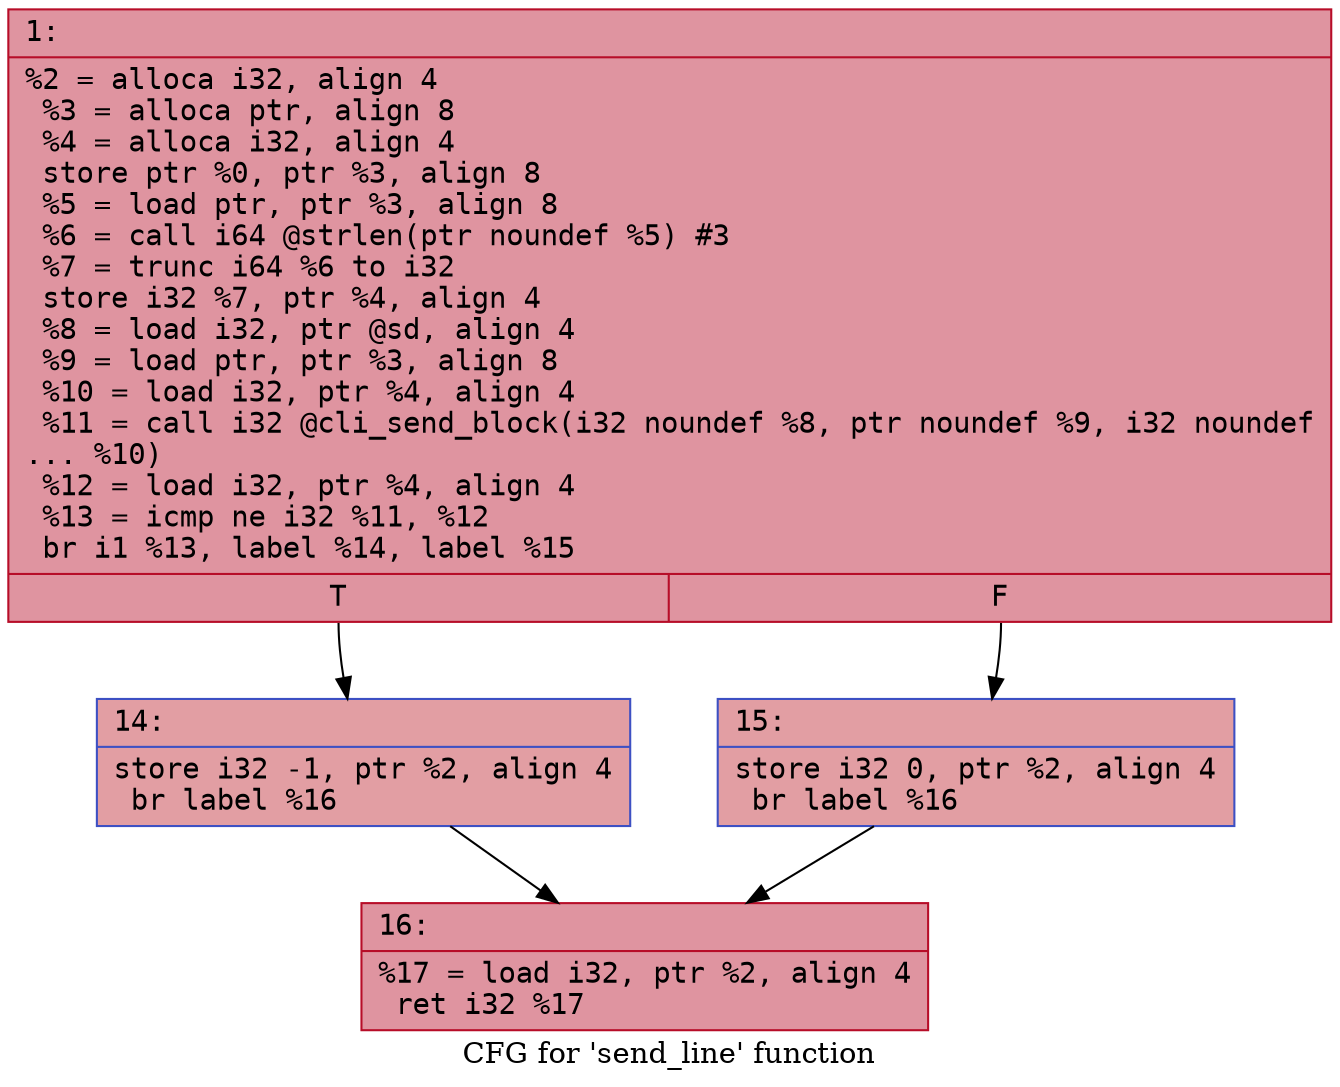 digraph "CFG for 'send_line' function" {
	label="CFG for 'send_line' function";

	Node0x600001d96a80 [shape=record,color="#b70d28ff", style=filled, fillcolor="#b70d2870" fontname="Courier",label="{1:\l|  %2 = alloca i32, align 4\l  %3 = alloca ptr, align 8\l  %4 = alloca i32, align 4\l  store ptr %0, ptr %3, align 8\l  %5 = load ptr, ptr %3, align 8\l  %6 = call i64 @strlen(ptr noundef %5) #3\l  %7 = trunc i64 %6 to i32\l  store i32 %7, ptr %4, align 4\l  %8 = load i32, ptr @sd, align 4\l  %9 = load ptr, ptr %3, align 8\l  %10 = load i32, ptr %4, align 4\l  %11 = call i32 @cli_send_block(i32 noundef %8, ptr noundef %9, i32 noundef\l... %10)\l  %12 = load i32, ptr %4, align 4\l  %13 = icmp ne i32 %11, %12\l  br i1 %13, label %14, label %15\l|{<s0>T|<s1>F}}"];
	Node0x600001d96a80:s0 -> Node0x600001d96ad0[tooltip="1 -> 14\nProbability 50.00%" ];
	Node0x600001d96a80:s1 -> Node0x600001d96b20[tooltip="1 -> 15\nProbability 50.00%" ];
	Node0x600001d96ad0 [shape=record,color="#3d50c3ff", style=filled, fillcolor="#be242e70" fontname="Courier",label="{14:\l|  store i32 -1, ptr %2, align 4\l  br label %16\l}"];
	Node0x600001d96ad0 -> Node0x600001d96b70[tooltip="14 -> 16\nProbability 100.00%" ];
	Node0x600001d96b20 [shape=record,color="#3d50c3ff", style=filled, fillcolor="#be242e70" fontname="Courier",label="{15:\l|  store i32 0, ptr %2, align 4\l  br label %16\l}"];
	Node0x600001d96b20 -> Node0x600001d96b70[tooltip="15 -> 16\nProbability 100.00%" ];
	Node0x600001d96b70 [shape=record,color="#b70d28ff", style=filled, fillcolor="#b70d2870" fontname="Courier",label="{16:\l|  %17 = load i32, ptr %2, align 4\l  ret i32 %17\l}"];
}
